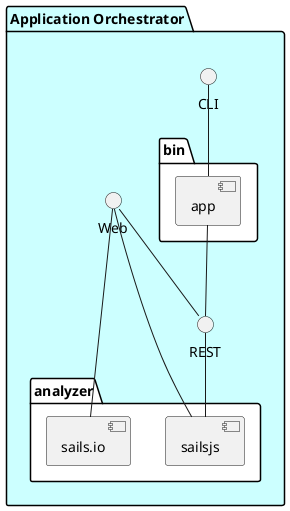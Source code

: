 @startuml
package "Application Orchestrator" #ccffff {
    interface CLI
    interface Web
    interface REST
    folder analyzer #ffffff {
        component sailsjs
        component sails.io
    }
    folder bin #ffffff {
      component app
    }
}
CLI -- app
app -- REST
Web -- sailsjs
Web -- REST
REST -- sailsjs

Web -- sails.io
@enduml
